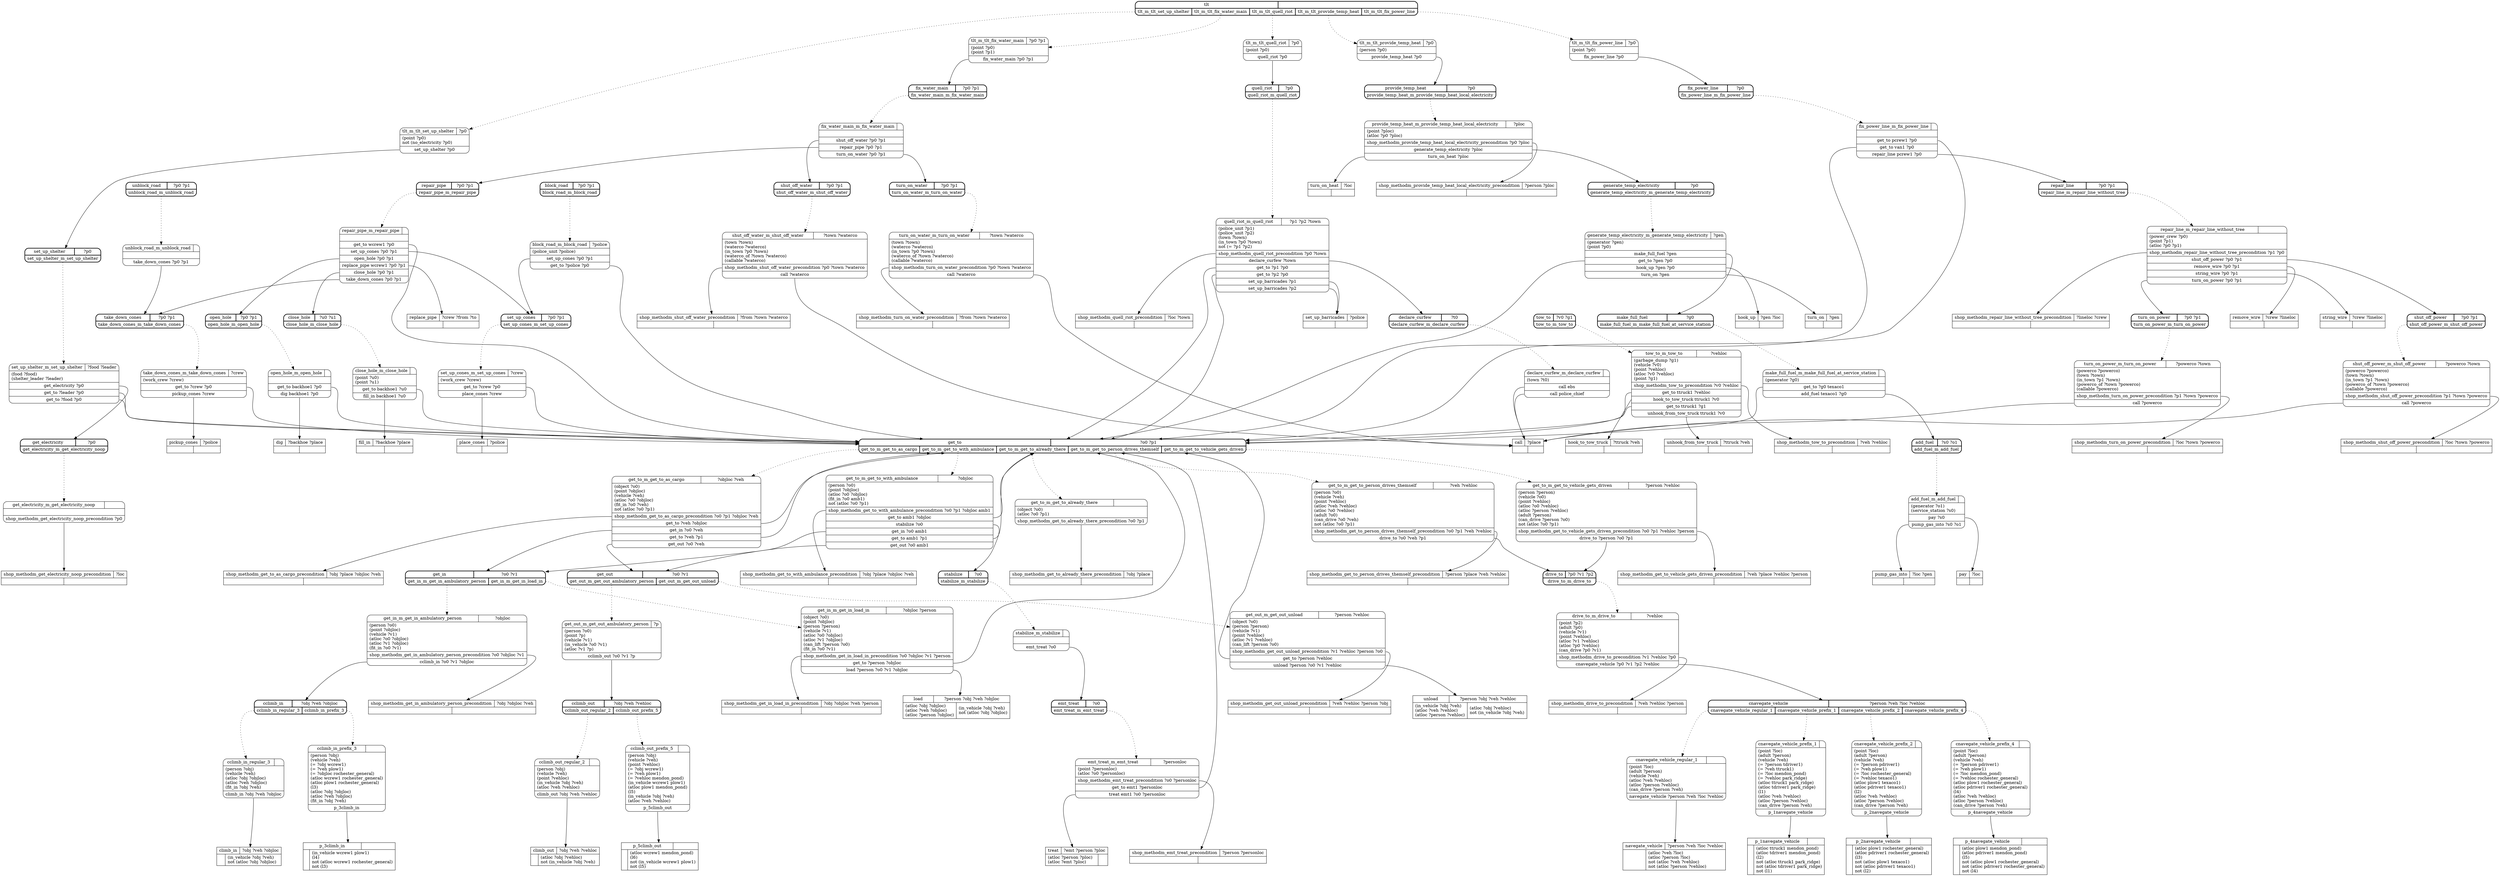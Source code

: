 // Generated by Hype
digraph "somedomain" {
  nodesep=1
  ranksep=1
  // Operators
  "navegate_vehicle" [
    shape=record
    label="{{navegate_vehicle|?person ?veh ?loc ?vehloc}|{|(atloc ?veh ?loc)\l(atloc ?person ?loc)\lnot (atloc ?veh ?vehloc)\lnot (atloc ?person ?vehloc)\l}}"
  ]
  "climb_in" [
    shape=record
    label="{{climb_in|?obj ?veh ?objloc}|{|(in_vehicle ?obj ?veh)\lnot (atloc ?obj ?objloc)\l}}"
  ]
  "climb_out" [
    shape=record
    label="{{climb_out|?obj ?veh ?vehloc}|{|(atloc ?obj ?vehloc)\lnot (in_vehicle ?obj ?veh)\l}}"
  ]
  "load" [
    shape=record
    label="{{load|?person ?obj ?veh ?objloc}|{(atloc ?obj ?objloc)\l(atloc ?veh ?objloc)\l(atloc ?person ?objloc)\l|(in_vehicle ?obj ?veh)\lnot (atloc ?obj ?objloc)\l}}"
  ]
  "unload" [
    shape=record
    label="{{unload|?person ?obj ?veh ?vehloc}|{(in_vehicle ?obj ?veh)\l(atloc ?veh ?vehloc)\l(atloc ?person ?vehloc)\l|(atloc ?obj ?vehloc)\lnot (in_vehicle ?obj ?veh)\l}}"
  ]
  "treat" [
    shape=record
    label="{{treat|?emt ?person ?ploc}|{(atloc ?person ?ploc)\l(atloc ?emt ?ploc)\l|}}"
  ]
  "call" [
    shape=record
    label="{{call|?place}|{|}}"
  ]
  "remove_wire" [
    shape=record
    label="{{remove_wire|?crew ?lineloc}|{|}}"
  ]
  "string_wire" [
    shape=record
    label="{{string_wire|?crew ?lineloc}|{|}}"
  ]
  "hook_up" [
    shape=record
    label="{{hook_up|?gen ?loc}|{|}}"
  ]
  "turn_on" [
    shape=record
    label="{{turn_on|?gen}|{|}}"
  ]
  "pay" [
    shape=record
    label="{{pay|?loc}|{|}}"
  ]
  "pump_gas_into" [
    shape=record
    label="{{pump_gas_into|?loc ?gen}|{|}}"
  ]
  "turn_on_heat" [
    shape=record
    label="{{turn_on_heat|?loc}|{|}}"
  ]
  "set_up_barricades" [
    shape=record
    label="{{set_up_barricades|?police}|{|}}"
  ]
  "place_cones" [
    shape=record
    label="{{place_cones|?police}|{|}}"
  ]
  "pickup_cones" [
    shape=record
    label="{{pickup_cones|?police}|{|}}"
  ]
  "hook_to_tow_truck" [
    shape=record
    label="{{hook_to_tow_truck|?ttruck ?veh}|{|}}"
  ]
  "unhook_from_tow_truck" [
    shape=record
    label="{{unhook_from_tow_truck|?ttruck ?veh}|{|}}"
  ]
  "dig" [
    shape=record
    label="{{dig|?backhoe ?place}|{|}}"
  ]
  "fill_in" [
    shape=record
    label="{{fill_in|?backhoe ?place}|{|}}"
  ]
  "replace_pipe" [
    shape=record
    label="{{replace_pipe|?crew ?from ?to}|{|}}"
  ]
  "p_1navegate_vehicle" [
    shape=record
    label="{{p_1navegate_vehicle|}|{|(atloc ttruck1 mendon_pond)\l(atloc tdriver1 mendon_pond)\l(l2)\lnot (atloc ttruck1 park_ridge)\lnot (atloc tdriver1 park_ridge)\lnot (l1)\l}}"
  ]
  "p_2navegate_vehicle" [
    shape=record
    label="{{p_2navegate_vehicle|}|{|(atloc plow1 rochester_general)\l(atloc pdriver1 rochester_general)\l(l3)\lnot (atloc plow1 texaco1)\lnot (atloc pdriver1 texaco1)\lnot (l2)\l}}"
  ]
  "p_3climb_in" [
    shape=record
    label="{{p_3climb_in|}|{|(in_vehicle wcrew1 plow1)\l(l4)\lnot (atloc wcrew1 rochester_general)\lnot (l3)\l}}"
  ]
  "p_4navegate_vehicle" [
    shape=record
    label="{{p_4navegate_vehicle|}|{|(atloc plow1 mendon_pond)\l(atloc pdriver1 mendon_pond)\l(l5)\lnot (atloc plow1 rochester_general)\lnot (atloc pdriver1 rochester_general)\lnot (l4)\l}}"
  ]
  "p_5climb_out" [
    shape=record
    label="{{p_5climb_out|}|{|(atloc wcrew1 mendon_pond)\l(l6)\lnot (in_vehicle wcrew1 plow1)\lnot (l5)\l}}"
  ]
  "shop_methodm_quell_riot_precondition" [
    shape=record
    label="{{shop_methodm_quell_riot_precondition|?loc ?town}|{|}}"
  ]
  "shop_methodm_provide_temp_heat_local_electricity_precondition" [
    shape=record
    label="{{shop_methodm_provide_temp_heat_local_electricity_precondition|?person ?ploc}|{|}}"
  ]
  "shop_methodm_get_electricity_noop_precondition" [
    shape=record
    label="{{shop_methodm_get_electricity_noop_precondition|?loc}|{|}}"
  ]
  "shop_methodm_tow_to_precondition" [
    shape=record
    label="{{shop_methodm_tow_to_precondition|?veh ?vehloc}|{|}}"
  ]
  "shop_methodm_repair_line_without_tree_precondition" [
    shape=record
    label="{{shop_methodm_repair_line_without_tree_precondition|?lineloc ?crew}|{|}}"
  ]
  "shop_methodm_shut_off_power_precondition" [
    shape=record
    label="{{shop_methodm_shut_off_power_precondition|?loc ?town ?powerco}|{|}}"
  ]
  "shop_methodm_turn_on_power_precondition" [
    shape=record
    label="{{shop_methodm_turn_on_power_precondition|?loc ?town ?powerco}|{|}}"
  ]
  "shop_methodm_shut_off_water_precondition" [
    shape=record
    label="{{shop_methodm_shut_off_water_precondition|?from ?town ?waterco}|{|}}"
  ]
  "shop_methodm_turn_on_water_precondition" [
    shape=record
    label="{{shop_methodm_turn_on_water_precondition|?from ?town ?waterco}|{|}}"
  ]
  "shop_methodm_emt_treat_precondition" [
    shape=record
    label="{{shop_methodm_emt_treat_precondition|?person ?personloc}|{|}}"
  ]
  "shop_methodm_get_to_already_there_precondition" [
    shape=record
    label="{{shop_methodm_get_to_already_there_precondition|?obj ?place}|{|}}"
  ]
  "shop_methodm_get_to_person_drives_themself_precondition" [
    shape=record
    label="{{shop_methodm_get_to_person_drives_themself_precondition|?person ?place ?veh ?vehloc}|{|}}"
  ]
  "shop_methodm_get_to_vehicle_gets_driven_precondition" [
    shape=record
    label="{{shop_methodm_get_to_vehicle_gets_driven_precondition|?veh ?place ?vehloc ?person}|{|}}"
  ]
  "shop_methodm_get_to_as_cargo_precondition" [
    shape=record
    label="{{shop_methodm_get_to_as_cargo_precondition|?obj ?place ?objloc ?veh}|{|}}"
  ]
  "shop_methodm_get_to_with_ambulance_precondition" [
    shape=record
    label="{{shop_methodm_get_to_with_ambulance_precondition|?obj ?place ?objloc ?veh}|{|}}"
  ]
  "shop_methodm_drive_to_precondition" [
    shape=record
    label="{{shop_methodm_drive_to_precondition|?veh ?vehloc ?person}|{|}}"
  ]
  "shop_methodm_get_in_ambulatory_person_precondition" [
    shape=record
    label="{{shop_methodm_get_in_ambulatory_person_precondition|?obj ?objloc ?veh}|{|}}"
  ]
  "shop_methodm_get_in_load_in_precondition" [
    shape=record
    label="{{shop_methodm_get_in_load_in_precondition|?obj ?objloc ?veh ?person}|{|}}"
  ]
  "shop_methodm_get_out_unload_precondition" [
    shape=record
    label="{{shop_methodm_get_out_unload_precondition|?veh ?vehloc ?person ?obj}|{|}}"
  ]
  // Methods
  "tlt" [
    shape=Mrecord
    style=bold
    label="{{tlt|}|{<n0>tlt_m_tlt_set_up_shelter|<n1>tlt_m_tlt_fix_water_main|<n2>tlt_m_tlt_quell_riot|<n3>tlt_m_tlt_provide_temp_heat|<n4>tlt_m_tlt_fix_power_line}}"
  ]
  "label_tlt_m_tlt_set_up_shelter" [
    shape=Mrecord
    label="{{tlt_m_tlt_set_up_shelter|?p0}|(point ?p0)\lnot (no_electricity ?p0)\l|<n0>set_up_shelter ?p0}"
  ]
  "tlt":n0 -> "label_tlt_m_tlt_set_up_shelter" [style=dotted]
  "label_tlt_m_tlt_set_up_shelter":n0 -> "set_up_shelter"
  "label_tlt_m_tlt_fix_water_main" [
    shape=Mrecord
    label="{{tlt_m_tlt_fix_water_main|?p0 ?p1}|(point ?p0)\l(point ?p1)\l|<n0>fix_water_main ?p0 ?p1}"
  ]
  "tlt":n1 -> "label_tlt_m_tlt_fix_water_main" [style=dotted]
  "label_tlt_m_tlt_fix_water_main":n0 -> "fix_water_main"
  "label_tlt_m_tlt_quell_riot" [
    shape=Mrecord
    label="{{tlt_m_tlt_quell_riot|?p0}|(point ?p0)\l|<n0>quell_riot ?p0}"
  ]
  "tlt":n2 -> "label_tlt_m_tlt_quell_riot" [style=dotted]
  "label_tlt_m_tlt_quell_riot":n0 -> "quell_riot"
  "label_tlt_m_tlt_provide_temp_heat" [
    shape=Mrecord
    label="{{tlt_m_tlt_provide_temp_heat|?p0}|(person ?p0)\l|<n0>provide_temp_heat ?p0}"
  ]
  "tlt":n3 -> "label_tlt_m_tlt_provide_temp_heat" [style=dotted]
  "label_tlt_m_tlt_provide_temp_heat":n0 -> "provide_temp_heat"
  "label_tlt_m_tlt_fix_power_line" [
    shape=Mrecord
    label="{{tlt_m_tlt_fix_power_line|?p0}|(point ?p0)\l|<n0>fix_power_line ?p0}"
  ]
  "tlt":n4 -> "label_tlt_m_tlt_fix_power_line" [style=dotted]
  "label_tlt_m_tlt_fix_power_line":n0 -> "fix_power_line"
  "set_up_shelter" [
    shape=Mrecord
    style=bold
    label="{{set_up_shelter|?p0}|{<n0>set_up_shelter_m_set_up_shelter}}"
  ]
  "label_set_up_shelter_m_set_up_shelter" [
    shape=Mrecord
    label="{{set_up_shelter_m_set_up_shelter|?food ?leader}|(food ?food)\l(shelter_leader ?leader)\l|<n0>get_electricity ?p0|<n1>get_to ?leader ?p0|<n2>get_to ?food ?p0}"
  ]
  "set_up_shelter":n0 -> "label_set_up_shelter_m_set_up_shelter" [style=dotted]
  "label_set_up_shelter_m_set_up_shelter":n0 -> "get_electricity"
  "label_set_up_shelter_m_set_up_shelter":n1 -> "get_to"
  "label_set_up_shelter_m_set_up_shelter":n2 -> "get_to"
  "fix_water_main" [
    shape=Mrecord
    style=bold
    label="{{fix_water_main|?p0 ?p1}|{<n0>fix_water_main_m_fix_water_main}}"
  ]
  "label_fix_water_main_m_fix_water_main" [
    shape=Mrecord
    label="{{fix_water_main_m_fix_water_main|}||<n0>shut_off_water ?p0 ?p1|<n1>repair_pipe ?p0 ?p1|<n2>turn_on_water ?p0 ?p1}"
  ]
  "fix_water_main":n0 -> "label_fix_water_main_m_fix_water_main" [style=dotted]
  "label_fix_water_main_m_fix_water_main":n0 -> "shut_off_water"
  "label_fix_water_main_m_fix_water_main":n1 -> "repair_pipe"
  "label_fix_water_main_m_fix_water_main":n2 -> "turn_on_water"
  "quell_riot" [
    shape=Mrecord
    style=bold
    label="{{quell_riot|?p0}|{<n0>quell_riot_m_quell_riot}}"
  ]
  "label_quell_riot_m_quell_riot" [
    shape=Mrecord
    label="{{quell_riot_m_quell_riot|?p1 ?p2 ?town}|(police_unit ?p1)\l(police_unit ?p2)\l(town ?town)\l(in_town ?p0 ?town)\lnot (= ?p1 ?p2)\l|<n0>shop_methodm_quell_riot_precondition ?p0 ?town|<n1>declare_curfew ?town|<n2>get_to ?p1 ?p0|<n3>get_to ?p2 ?p0|<n4>set_up_barricades ?p1|<n5>set_up_barricades ?p2}"
  ]
  "quell_riot":n0 -> "label_quell_riot_m_quell_riot" [style=dotted]
  "label_quell_riot_m_quell_riot":n0 -> "shop_methodm_quell_riot_precondition"
  "label_quell_riot_m_quell_riot":n1 -> "declare_curfew"
  "label_quell_riot_m_quell_riot":n2 -> "get_to"
  "label_quell_riot_m_quell_riot":n3 -> "get_to"
  "label_quell_riot_m_quell_riot":n4 -> "set_up_barricades"
  "label_quell_riot_m_quell_riot":n5 -> "set_up_barricades"
  "provide_temp_heat" [
    shape=Mrecord
    style=bold
    label="{{provide_temp_heat|?p0}|{<n0>provide_temp_heat_m_provide_temp_heat_local_electricity}}"
  ]
  "label_provide_temp_heat_m_provide_temp_heat_local_electricity" [
    shape=Mrecord
    label="{{provide_temp_heat_m_provide_temp_heat_local_electricity|?ploc}|(point ?ploc)\l(atloc ?p0 ?ploc)\l|<n0>shop_methodm_provide_temp_heat_local_electricity_precondition ?p0 ?ploc|<n1>generate_temp_electricity ?ploc|<n2>turn_on_heat ?ploc}"
  ]
  "provide_temp_heat":n0 -> "label_provide_temp_heat_m_provide_temp_heat_local_electricity" [style=dotted]
  "label_provide_temp_heat_m_provide_temp_heat_local_electricity":n0 -> "shop_methodm_provide_temp_heat_local_electricity_precondition"
  "label_provide_temp_heat_m_provide_temp_heat_local_electricity":n1 -> "generate_temp_electricity"
  "label_provide_temp_heat_m_provide_temp_heat_local_electricity":n2 -> "turn_on_heat"
  "fix_power_line" [
    shape=Mrecord
    style=bold
    label="{{fix_power_line|?p0}|{<n0>fix_power_line_m_fix_power_line}}"
  ]
  "label_fix_power_line_m_fix_power_line" [
    shape=Mrecord
    label="{{fix_power_line_m_fix_power_line|}||<n0>get_to pcrew1 ?p0|<n1>get_to van1 ?p0|<n2>repair_line pcrew1 ?p0}"
  ]
  "fix_power_line":n0 -> "label_fix_power_line_m_fix_power_line" [style=dotted]
  "label_fix_power_line_m_fix_power_line":n0 -> "get_to"
  "label_fix_power_line_m_fix_power_line":n1 -> "get_to"
  "label_fix_power_line_m_fix_power_line":n2 -> "repair_line"
  "turn_on_power" [
    shape=Mrecord
    style=bold
    label="{{turn_on_power|?p0 ?p1}|{<n0>turn_on_power_m_turn_on_power}}"
  ]
  "label_turn_on_power_m_turn_on_power" [
    shape=Mrecord
    label="{{turn_on_power_m_turn_on_power|?powerco ?town}|(powerco ?powerco)\l(town ?town)\l(in_town ?p1 ?town)\l(powerco_of ?town ?powerco)\l(callable ?powerco)\l|<n0>shop_methodm_turn_on_power_precondition ?p1 ?town ?powerco|<n1>call ?powerco}"
  ]
  "turn_on_power":n0 -> "label_turn_on_power_m_turn_on_power" [style=dotted]
  "label_turn_on_power_m_turn_on_power":n0 -> "shop_methodm_turn_on_power_precondition"
  "label_turn_on_power_m_turn_on_power":n1 -> "call"
  "close_hole" [
    shape=Mrecord
    style=bold
    label="{{close_hole|?u0 ?u1}|{<n0>close_hole_m_close_hole}}"
  ]
  "label_close_hole_m_close_hole" [
    shape=Mrecord
    label="{{close_hole_m_close_hole|}|(point ?u0)\l(point ?u1)\l|<n0>get_to backhoe1 ?u0|<n1>fill_in backhoe1 ?u0}"
  ]
  "close_hole":n0 -> "label_close_hole_m_close_hole" [style=dotted]
  "label_close_hole_m_close_hole":n0 -> "get_to"
  "label_close_hole_m_close_hole":n1 -> "fill_in"
  "set_up_cones" [
    shape=Mrecord
    style=bold
    label="{{set_up_cones|?p0 ?p1}|{<n0>set_up_cones_m_set_up_cones}}"
  ]
  "label_set_up_cones_m_set_up_cones" [
    shape=Mrecord
    label="{{set_up_cones_m_set_up_cones|?crew}|(work_crew ?crew)\l|<n0>get_to ?crew ?p0|<n1>place_cones ?crew}"
  ]
  "set_up_cones":n0 -> "label_set_up_cones_m_set_up_cones" [style=dotted]
  "label_set_up_cones_m_set_up_cones":n0 -> "get_to"
  "label_set_up_cones_m_set_up_cones":n1 -> "place_cones"
  "get_in" [
    shape=Mrecord
    style=bold
    label="{{get_in|?o0 ?v1}|{<n0>get_in_m_get_in_ambulatory_person|<n1>get_in_m_get_in_load_in}}"
  ]
  "label_get_in_m_get_in_ambulatory_person" [
    shape=Mrecord
    label="{{get_in_m_get_in_ambulatory_person|?objloc}|(person ?o0)\l(point ?objloc)\l(vehicle ?v1)\l(atloc ?o0 ?objloc)\l(atloc ?v1 ?objloc)\l(fit_in ?o0 ?v1)\l|<n0>shop_methodm_get_in_ambulatory_person_precondition ?o0 ?objloc ?v1|<n1>cclimb_in ?o0 ?v1 ?objloc}"
  ]
  "get_in":n0 -> "label_get_in_m_get_in_ambulatory_person" [style=dotted]
  "label_get_in_m_get_in_ambulatory_person":n0 -> "shop_methodm_get_in_ambulatory_person_precondition"
  "label_get_in_m_get_in_ambulatory_person":n1 -> "cclimb_in"
  "label_get_in_m_get_in_load_in" [
    shape=Mrecord
    label="{{get_in_m_get_in_load_in|?objloc ?person}|(object ?o0)\l(point ?objloc)\l(person ?person)\l(vehicle ?v1)\l(atloc ?o0 ?objloc)\l(atloc ?v1 ?objloc)\l(can_lift ?person ?o0)\l(fit_in ?o0 ?v1)\l|<n0>shop_methodm_get_in_load_in_precondition ?o0 ?objloc ?v1 ?person|<n1>get_to ?person ?objloc|<n2>load ?person ?o0 ?v1 ?objloc}"
  ]
  "get_in":n1 -> "label_get_in_m_get_in_load_in" [style=dotted]
  "label_get_in_m_get_in_load_in":n0 -> "shop_methodm_get_in_load_in_precondition"
  "label_get_in_m_get_in_load_in":n1 -> "get_to"
  "label_get_in_m_get_in_load_in":n2 -> "load"
  "get_to" [
    shape=Mrecord
    style=bold
    label="{{get_to|?o0 ?p1}|{<n0>get_to_m_get_to_as_cargo|<n1>get_to_m_get_to_with_ambulance|<n2>get_to_m_get_to_already_there|<n3>get_to_m_get_to_person_drives_themself|<n4>get_to_m_get_to_vehicle_gets_driven}}"
  ]
  "label_get_to_m_get_to_as_cargo" [
    shape=Mrecord
    label="{{get_to_m_get_to_as_cargo|?objloc ?veh}|(object ?o0)\l(point ?objloc)\l(vehicle ?veh)\l(atloc ?o0 ?objloc)\l(fit_in ?o0 ?veh)\lnot (atloc ?o0 ?p1)\l|<n0>shop_methodm_get_to_as_cargo_precondition ?o0 ?p1 ?objloc ?veh|<n1>get_to ?veh ?objloc|<n2>get_in ?o0 ?veh|<n3>get_to ?veh ?p1|<n4>get_out ?o0 ?veh}"
  ]
  "get_to":n0 -> "label_get_to_m_get_to_as_cargo" [style=dotted]
  "label_get_to_m_get_to_as_cargo":n0 -> "shop_methodm_get_to_as_cargo_precondition"
  "label_get_to_m_get_to_as_cargo":n1 -> "get_to"
  "label_get_to_m_get_to_as_cargo":n2 -> "get_in"
  "label_get_to_m_get_to_as_cargo":n3 -> "get_to"
  "label_get_to_m_get_to_as_cargo":n4 -> "get_out"
  "label_get_to_m_get_to_with_ambulance" [
    shape=Mrecord
    label="{{get_to_m_get_to_with_ambulance|?objloc}|(person ?o0)\l(point ?objloc)\l(atloc ?o0 ?objloc)\l(fit_in ?o0 amb1)\lnot (atloc ?o0 ?p1)\l|<n0>shop_methodm_get_to_with_ambulance_precondition ?o0 ?p1 ?objloc amb1|<n1>get_to amb1 ?objloc|<n2>stabilize ?o0|<n3>get_in ?o0 amb1|<n4>get_to amb1 ?p1|<n5>get_out ?o0 amb1}"
  ]
  "get_to":n1 -> "label_get_to_m_get_to_with_ambulance" [style=dotted]
  "label_get_to_m_get_to_with_ambulance":n0 -> "shop_methodm_get_to_with_ambulance_precondition"
  "label_get_to_m_get_to_with_ambulance":n1 -> "get_to"
  "label_get_to_m_get_to_with_ambulance":n2 -> "stabilize"
  "label_get_to_m_get_to_with_ambulance":n3 -> "get_in"
  "label_get_to_m_get_to_with_ambulance":n4 -> "get_to"
  "label_get_to_m_get_to_with_ambulance":n5 -> "get_out"
  "label_get_to_m_get_to_already_there" [
    shape=Mrecord
    label="{{get_to_m_get_to_already_there|}|(object ?o0)\l(atloc ?o0 ?p1)\l|<n0>shop_methodm_get_to_already_there_precondition ?o0 ?p1}"
  ]
  "get_to":n2 -> "label_get_to_m_get_to_already_there" [style=dotted]
  "label_get_to_m_get_to_already_there":n0 -> "shop_methodm_get_to_already_there_precondition"
  "label_get_to_m_get_to_person_drives_themself" [
    shape=Mrecord
    label="{{get_to_m_get_to_person_drives_themself|?veh ?vehloc}|(person ?o0)\l(vehicle ?veh)\l(point ?vehloc)\l(atloc ?veh ?vehloc)\l(atloc ?o0 ?vehloc)\l(adult ?o0)\l(can_drive ?o0 ?veh)\lnot (atloc ?o0 ?p1)\l|<n0>shop_methodm_get_to_person_drives_themself_precondition ?o0 ?p1 ?veh ?vehloc|<n1>drive_to ?o0 ?veh ?p1}"
  ]
  "get_to":n3 -> "label_get_to_m_get_to_person_drives_themself" [style=dotted]
  "label_get_to_m_get_to_person_drives_themself":n0 -> "shop_methodm_get_to_person_drives_themself_precondition"
  "label_get_to_m_get_to_person_drives_themself":n1 -> "drive_to"
  "label_get_to_m_get_to_vehicle_gets_driven" [
    shape=Mrecord
    label="{{get_to_m_get_to_vehicle_gets_driven|?person ?vehloc}|(person ?person)\l(vehicle ?o0)\l(point ?vehloc)\l(atloc ?o0 ?vehloc)\l(atloc ?person ?vehloc)\l(adult ?person)\l(can_drive ?person ?o0)\lnot (atloc ?o0 ?p1)\l|<n0>shop_methodm_get_to_vehicle_gets_driven_precondition ?o0 ?p1 ?vehloc ?person|<n1>drive_to ?person ?o0 ?p1}"
  ]
  "get_to":n4 -> "label_get_to_m_get_to_vehicle_gets_driven" [style=dotted]
  "label_get_to_m_get_to_vehicle_gets_driven":n0 -> "shop_methodm_get_to_vehicle_gets_driven_precondition"
  "label_get_to_m_get_to_vehicle_gets_driven":n1 -> "drive_to"
  "block_road" [
    shape=Mrecord
    style=bold
    label="{{block_road|?p0 ?p1}|{<n0>block_road_m_block_road}}"
  ]
  "label_block_road_m_block_road" [
    shape=Mrecord
    label="{{block_road_m_block_road|?police}|(police_unit ?police)\l|<n0>set_up_cones ?p0 ?p1|<n1>get_to ?police ?p0}"
  ]
  "block_road":n0 -> "label_block_road_m_block_road" [style=dotted]
  "label_block_road_m_block_road":n0 -> "set_up_cones"
  "label_block_road_m_block_road":n1 -> "get_to"
  "take_down_cones" [
    shape=Mrecord
    style=bold
    label="{{take_down_cones|?p0 ?p1}|{<n0>take_down_cones_m_take_down_cones}}"
  ]
  "label_take_down_cones_m_take_down_cones" [
    shape=Mrecord
    label="{{take_down_cones_m_take_down_cones|?crew}|(work_crew ?crew)\l|<n0>get_to ?crew ?p0|<n1>pickup_cones ?crew}"
  ]
  "take_down_cones":n0 -> "label_take_down_cones_m_take_down_cones" [style=dotted]
  "label_take_down_cones_m_take_down_cones":n0 -> "get_to"
  "label_take_down_cones_m_take_down_cones":n1 -> "pickup_cones"
  "shut_off_power" [
    shape=Mrecord
    style=bold
    label="{{shut_off_power|?p0 ?p1}|{<n0>shut_off_power_m_shut_off_power}}"
  ]
  "label_shut_off_power_m_shut_off_power" [
    shape=Mrecord
    label="{{shut_off_power_m_shut_off_power|?powerco ?town}|(powerco ?powerco)\l(town ?town)\l(in_town ?p1 ?town)\l(powerco_of ?town ?powerco)\l(callable ?powerco)\l|<n0>shop_methodm_shut_off_power_precondition ?p1 ?town ?powerco|<n1>call ?powerco}"
  ]
  "shut_off_power":n0 -> "label_shut_off_power_m_shut_off_power" [style=dotted]
  "label_shut_off_power_m_shut_off_power":n0 -> "shop_methodm_shut_off_power_precondition"
  "label_shut_off_power_m_shut_off_power":n1 -> "call"
  "open_hole" [
    shape=Mrecord
    style=bold
    label="{{open_hole|?p0 ?p1}|{<n0>open_hole_m_open_hole}}"
  ]
  "label_open_hole_m_open_hole" [
    shape=Mrecord
    label="{{open_hole_m_open_hole|}||<n0>get_to backhoe1 ?p0|<n1>dig backhoe1 ?p0}"
  ]
  "open_hole":n0 -> "label_open_hole_m_open_hole" [style=dotted]
  "label_open_hole_m_open_hole":n0 -> "get_to"
  "label_open_hole_m_open_hole":n1 -> "dig"
  "declare_curfew" [
    shape=Mrecord
    style=bold
    label="{{declare_curfew|?t0}|{<n0>declare_curfew_m_declare_curfew}}"
  ]
  "label_declare_curfew_m_declare_curfew" [
    shape=Mrecord
    label="{{declare_curfew_m_declare_curfew|}|(town ?t0)\l|<n0>call ebs|<n1>call police_chief}"
  ]
  "declare_curfew":n0 -> "label_declare_curfew_m_declare_curfew" [style=dotted]
  "label_declare_curfew_m_declare_curfew":n0 -> "call"
  "label_declare_curfew_m_declare_curfew":n1 -> "call"
  "turn_on_water" [
    shape=Mrecord
    style=bold
    label="{{turn_on_water|?p0 ?p1}|{<n0>turn_on_water_m_turn_on_water}}"
  ]
  "label_turn_on_water_m_turn_on_water" [
    shape=Mrecord
    label="{{turn_on_water_m_turn_on_water|?town ?waterco}|(town ?town)\l(waterco ?waterco)\l(in_town ?p0 ?town)\l(waterco_of ?town ?waterco)\l(callable ?waterco)\l|<n0>shop_methodm_turn_on_water_precondition ?p0 ?town ?waterco|<n1>call ?waterco}"
  ]
  "turn_on_water":n0 -> "label_turn_on_water_m_turn_on_water" [style=dotted]
  "label_turn_on_water_m_turn_on_water":n0 -> "shop_methodm_turn_on_water_precondition"
  "label_turn_on_water_m_turn_on_water":n1 -> "call"
  "shut_off_water" [
    shape=Mrecord
    style=bold
    label="{{shut_off_water|?p0 ?p1}|{<n0>shut_off_water_m_shut_off_water}}"
  ]
  "label_shut_off_water_m_shut_off_water" [
    shape=Mrecord
    label="{{shut_off_water_m_shut_off_water|?town ?waterco}|(town ?town)\l(waterco ?waterco)\l(in_town ?p0 ?town)\l(waterco_of ?town ?waterco)\l(callable ?waterco)\l|<n0>shop_methodm_shut_off_water_precondition ?p0 ?town ?waterco|<n1>call ?waterco}"
  ]
  "shut_off_water":n0 -> "label_shut_off_water_m_shut_off_water" [style=dotted]
  "label_shut_off_water_m_shut_off_water":n0 -> "shop_methodm_shut_off_water_precondition"
  "label_shut_off_water_m_shut_off_water":n1 -> "call"
  "drive_to" [
    shape=Mrecord
    style=bold
    label="{{drive_to|?p0 ?v1 ?p2}|{<n0>drive_to_m_drive_to}}"
  ]
  "label_drive_to_m_drive_to" [
    shape=Mrecord
    label="{{drive_to_m_drive_to|?vehloc}|(point ?p2)\l(adult ?p0)\l(vehicle ?v1)\l(point ?vehloc)\l(atloc ?v1 ?vehloc)\l(atloc ?p0 ?vehloc)\l(can_drive ?p0 ?v1)\l|<n0>shop_methodm_drive_to_precondition ?v1 ?vehloc ?p0|<n1>cnavegate_vehicle ?p0 ?v1 ?p2 ?vehloc}"
  ]
  "drive_to":n0 -> "label_drive_to_m_drive_to" [style=dotted]
  "label_drive_to_m_drive_to":n0 -> "shop_methodm_drive_to_precondition"
  "label_drive_to_m_drive_to":n1 -> "cnavegate_vehicle"
  "stabilize" [
    shape=Mrecord
    style=bold
    label="{{stabilize|?o0}|{<n0>stabilize_m_stabilize}}"
  ]
  "label_stabilize_m_stabilize" [
    shape=Mrecord
    label="{{stabilize_m_stabilize|}||<n0>emt_treat ?o0}"
  ]
  "stabilize":n0 -> "label_stabilize_m_stabilize" [style=dotted]
  "label_stabilize_m_stabilize":n0 -> "emt_treat"
  "unblock_road" [
    shape=Mrecord
    style=bold
    label="{{unblock_road|?p0 ?p1}|{<n0>unblock_road_m_unblock_road}}"
  ]
  "label_unblock_road_m_unblock_road" [
    shape=Mrecord
    label="{{unblock_road_m_unblock_road|}||<n0>take_down_cones ?p0 ?p1}"
  ]
  "unblock_road":n0 -> "label_unblock_road_m_unblock_road" [style=dotted]
  "label_unblock_road_m_unblock_road":n0 -> "take_down_cones"
  "tow_to" [
    shape=Mrecord
    style=bold
    label="{{tow_to|?v0 ?g1}|{<n0>tow_to_m_tow_to}}"
  ]
  "label_tow_to_m_tow_to" [
    shape=Mrecord
    label="{{tow_to_m_tow_to|?vehloc}|(garbage_dump ?g1)\l(vehicle ?v0)\l(point ?vehloc)\l(atloc ?v0 ?vehloc)\l(point ?g1)\l|<n0>shop_methodm_tow_to_precondition ?v0 ?vehloc|<n1>get_to ttruck1 ?vehloc|<n2>hook_to_tow_truck ttruck1 ?v0|<n3>get_to ttruck1 ?g1|<n4>unhook_from_tow_truck ttruck1 ?v0}"
  ]
  "tow_to":n0 -> "label_tow_to_m_tow_to" [style=dotted]
  "label_tow_to_m_tow_to":n0 -> "shop_methodm_tow_to_precondition"
  "label_tow_to_m_tow_to":n1 -> "get_to"
  "label_tow_to_m_tow_to":n2 -> "hook_to_tow_truck"
  "label_tow_to_m_tow_to":n3 -> "get_to"
  "label_tow_to_m_tow_to":n4 -> "unhook_from_tow_truck"
  "repair_line" [
    shape=Mrecord
    style=bold
    label="{{repair_line|?p0 ?p1}|{<n0>repair_line_m_repair_line_without_tree}}"
  ]
  "label_repair_line_m_repair_line_without_tree" [
    shape=Mrecord
    label="{{repair_line_m_repair_line_without_tree|}|(power_crew ?p0)\l(point ?p1)\l(atloc ?p0 ?p1)\l|<n0>shop_methodm_repair_line_without_tree_precondition ?p1 ?p0|<n1>shut_off_power ?p0 ?p1|<n2>remove_wire ?p0 ?p1|<n3>string_wire ?p0 ?p1|<n4>turn_on_power ?p0 ?p1}"
  ]
  "repair_line":n0 -> "label_repair_line_m_repair_line_without_tree" [style=dotted]
  "label_repair_line_m_repair_line_without_tree":n0 -> "shop_methodm_repair_line_without_tree_precondition"
  "label_repair_line_m_repair_line_without_tree":n1 -> "shut_off_power"
  "label_repair_line_m_repair_line_without_tree":n2 -> "remove_wire"
  "label_repair_line_m_repair_line_without_tree":n3 -> "string_wire"
  "label_repair_line_m_repair_line_without_tree":n4 -> "turn_on_power"
  "add_fuel" [
    shape=Mrecord
    style=bold
    label="{{add_fuel|?s0 ?o1}|{<n0>add_fuel_m_add_fuel}}"
  ]
  "label_add_fuel_m_add_fuel" [
    shape=Mrecord
    label="{{add_fuel_m_add_fuel|}|(generator ?o1)\l(service_station ?s0)\l|<n0>pay ?s0|<n1>pump_gas_into ?s0 ?o1}"
  ]
  "add_fuel":n0 -> "label_add_fuel_m_add_fuel" [style=dotted]
  "label_add_fuel_m_add_fuel":n0 -> "pay"
  "label_add_fuel_m_add_fuel":n1 -> "pump_gas_into"
  "get_out" [
    shape=Mrecord
    style=bold
    label="{{get_out|?o0 ?v1}|{<n0>get_out_m_get_out_ambulatory_person|<n1>get_out_m_get_out_unload}}"
  ]
  "label_get_out_m_get_out_ambulatory_person" [
    shape=Mrecord
    label="{{get_out_m_get_out_ambulatory_person|?p}|(person ?o0)\l(point ?p)\l(vehicle ?v1)\l(in_vehicle ?o0 ?v1)\l(atloc ?v1 ?p)\l|<n0>cclimb_out ?o0 ?v1 ?p}"
  ]
  "get_out":n0 -> "label_get_out_m_get_out_ambulatory_person" [style=dotted]
  "label_get_out_m_get_out_ambulatory_person":n0 -> "cclimb_out"
  "label_get_out_m_get_out_unload" [
    shape=Mrecord
    label="{{get_out_m_get_out_unload|?person ?vehloc}|(object ?o0)\l(person ?person)\l(vehicle ?v1)\l(point ?vehloc)\l(atloc ?v1 ?vehloc)\l(can_lift ?person ?o0)\l|<n0>shop_methodm_get_out_unload_precondition ?v1 ?vehloc ?person ?o0|<n1>get_to ?person ?vehloc|<n2>unload ?person ?o0 ?v1 ?vehloc}"
  ]
  "get_out":n1 -> "label_get_out_m_get_out_unload" [style=dotted]
  "label_get_out_m_get_out_unload":n0 -> "shop_methodm_get_out_unload_precondition"
  "label_get_out_m_get_out_unload":n1 -> "get_to"
  "label_get_out_m_get_out_unload":n2 -> "unload"
  "repair_pipe" [
    shape=Mrecord
    style=bold
    label="{{repair_pipe|?p0 ?p1}|{<n0>repair_pipe_m_repair_pipe}}"
  ]
  "label_repair_pipe_m_repair_pipe" [
    shape=Mrecord
    label="{{repair_pipe_m_repair_pipe|}||<n0>get_to wcrew1 ?p0|<n1>set_up_cones ?p0 ?p1|<n2>open_hole ?p0 ?p1|<n3>replace_pipe wcrew1 ?p0 ?p1|<n4>close_hole ?p0 ?p1|<n5>take_down_cones ?p0 ?p1}"
  ]
  "repair_pipe":n0 -> "label_repair_pipe_m_repair_pipe" [style=dotted]
  "label_repair_pipe_m_repair_pipe":n0 -> "get_to"
  "label_repair_pipe_m_repair_pipe":n1 -> "set_up_cones"
  "label_repair_pipe_m_repair_pipe":n2 -> "open_hole"
  "label_repair_pipe_m_repair_pipe":n3 -> "replace_pipe"
  "label_repair_pipe_m_repair_pipe":n4 -> "close_hole"
  "label_repair_pipe_m_repair_pipe":n5 -> "take_down_cones"
  "get_electricity" [
    shape=Mrecord
    style=bold
    label="{{get_electricity|?p0}|{<n0>get_electricity_m_get_electricity_noop}}"
  ]
  "label_get_electricity_m_get_electricity_noop" [
    shape=Mrecord
    label="{{get_electricity_m_get_electricity_noop|}||<n0>shop_methodm_get_electricity_noop_precondition ?p0}"
  ]
  "get_electricity":n0 -> "label_get_electricity_m_get_electricity_noop" [style=dotted]
  "label_get_electricity_m_get_electricity_noop":n0 -> "shop_methodm_get_electricity_noop_precondition"
  "generate_temp_electricity" [
    shape=Mrecord
    style=bold
    label="{{generate_temp_electricity|?p0}|{<n0>generate_temp_electricity_m_generate_temp_electricity}}"
  ]
  "label_generate_temp_electricity_m_generate_temp_electricity" [
    shape=Mrecord
    label="{{generate_temp_electricity_m_generate_temp_electricity|?gen}|(generator ?gen)\l(point ?p0)\l|<n0>make_full_fuel ?gen|<n1>get_to ?gen ?p0|<n2>hook_up ?gen ?p0|<n3>turn_on ?gen}"
  ]
  "generate_temp_electricity":n0 -> "label_generate_temp_electricity_m_generate_temp_electricity" [style=dotted]
  "label_generate_temp_electricity_m_generate_temp_electricity":n0 -> "make_full_fuel"
  "label_generate_temp_electricity_m_generate_temp_electricity":n1 -> "get_to"
  "label_generate_temp_electricity_m_generate_temp_electricity":n2 -> "hook_up"
  "label_generate_temp_electricity_m_generate_temp_electricity":n3 -> "turn_on"
  "emt_treat" [
    shape=Mrecord
    style=bold
    label="{{emt_treat|?o0}|{<n0>emt_treat_m_emt_treat}}"
  ]
  "label_emt_treat_m_emt_treat" [
    shape=Mrecord
    label="{{emt_treat_m_emt_treat|?personloc}|(point ?personloc)\l(atloc ?o0 ?personloc)\l|<n0>shop_methodm_emt_treat_precondition ?o0 ?personloc|<n1>get_to emt1 ?personloc|<n2>treat emt1 ?o0 ?personloc}"
  ]
  "emt_treat":n0 -> "label_emt_treat_m_emt_treat" [style=dotted]
  "label_emt_treat_m_emt_treat":n0 -> "shop_methodm_emt_treat_precondition"
  "label_emt_treat_m_emt_treat":n1 -> "get_to"
  "label_emt_treat_m_emt_treat":n2 -> "treat"
  "make_full_fuel" [
    shape=Mrecord
    style=bold
    label="{{make_full_fuel|?g0}|{<n0>make_full_fuel_m_make_full_fuel_at_service_station}}"
  ]
  "label_make_full_fuel_m_make_full_fuel_at_service_station" [
    shape=Mrecord
    label="{{make_full_fuel_m_make_full_fuel_at_service_station|}|(generator ?g0)\l|<n0>get_to ?g0 texaco1|<n1>add_fuel texaco1 ?g0}"
  ]
  "make_full_fuel":n0 -> "label_make_full_fuel_m_make_full_fuel_at_service_station" [style=dotted]
  "label_make_full_fuel_m_make_full_fuel_at_service_station":n0 -> "get_to"
  "label_make_full_fuel_m_make_full_fuel_at_service_station":n1 -> "add_fuel"
  "cnavegate_vehicle" [
    shape=Mrecord
    style=bold
    label="{{cnavegate_vehicle|?person ?veh ?loc ?vehloc}|{<n0>cnavegate_vehicle_regular_1|<n1>cnavegate_vehicle_prefix_1|<n2>cnavegate_vehicle_prefix_2|<n3>cnavegate_vehicle_prefix_4}}"
  ]
  "label_cnavegate_vehicle_regular_1" [
    shape=Mrecord
    label="{{cnavegate_vehicle_regular_1|}|(point ?loc)\l(adult ?person)\l(vehicle ?veh)\l(atloc ?veh ?vehloc)\l(atloc ?person ?vehloc)\l(can_drive ?person ?veh)\l|<n0>navegate_vehicle ?person ?veh ?loc ?vehloc}"
  ]
  "cnavegate_vehicle":n0 -> "label_cnavegate_vehicle_regular_1" [style=dotted]
  "label_cnavegate_vehicle_regular_1":n0 -> "navegate_vehicle"
  "label_cnavegate_vehicle_prefix_1" [
    shape=Mrecord
    label="{{cnavegate_vehicle_prefix_1|}|(point ?loc)\l(adult ?person)\l(vehicle ?veh)\l(= ?person tdriver1)\l(= ?veh ttruck1)\l(= ?loc mendon_pond)\l(= ?vehloc park_ridge)\l(atloc ttruck1 park_ridge)\l(atloc tdriver1 park_ridge)\l(l1)\l(atloc ?veh ?vehloc)\l(atloc ?person ?vehloc)\l(can_drive ?person ?veh)\l|<n0>p_1navegate_vehicle}"
  ]
  "cnavegate_vehicle":n1 -> "label_cnavegate_vehicle_prefix_1" [style=dotted]
  "label_cnavegate_vehicle_prefix_1":n0 -> "p_1navegate_vehicle"
  "label_cnavegate_vehicle_prefix_2" [
    shape=Mrecord
    label="{{cnavegate_vehicle_prefix_2|}|(point ?loc)\l(adult ?person)\l(vehicle ?veh)\l(= ?person pdriver1)\l(= ?veh plow1)\l(= ?loc rochester_general)\l(= ?vehloc texaco1)\l(atloc plow1 texaco1)\l(atloc pdriver1 texaco1)\l(l2)\l(atloc ?veh ?vehloc)\l(atloc ?person ?vehloc)\l(can_drive ?person ?veh)\l|<n0>p_2navegate_vehicle}"
  ]
  "cnavegate_vehicle":n2 -> "label_cnavegate_vehicle_prefix_2" [style=dotted]
  "label_cnavegate_vehicle_prefix_2":n0 -> "p_2navegate_vehicle"
  "label_cnavegate_vehicle_prefix_4" [
    shape=Mrecord
    label="{{cnavegate_vehicle_prefix_4|}|(point ?loc)\l(adult ?person)\l(vehicle ?veh)\l(= ?person pdriver1)\l(= ?veh plow1)\l(= ?loc mendon_pond)\l(= ?vehloc rochester_general)\l(atloc plow1 rochester_general)\l(atloc pdriver1 rochester_general)\l(l4)\l(atloc ?veh ?vehloc)\l(atloc ?person ?vehloc)\l(can_drive ?person ?veh)\l|<n0>p_4navegate_vehicle}"
  ]
  "cnavegate_vehicle":n3 -> "label_cnavegate_vehicle_prefix_4" [style=dotted]
  "label_cnavegate_vehicle_prefix_4":n0 -> "p_4navegate_vehicle"
  "cclimb_in" [
    shape=Mrecord
    style=bold
    label="{{cclimb_in|?obj ?veh ?objloc}|{<n0>cclimb_in_regular_3|<n1>cclimb_in_prefix_3}}"
  ]
  "label_cclimb_in_regular_3" [
    shape=Mrecord
    label="{{cclimb_in_regular_3|}|(person ?obj)\l(vehicle ?veh)\l(atloc ?obj ?objloc)\l(atloc ?veh ?objloc)\l(fit_in ?obj ?veh)\l|<n0>climb_in ?obj ?veh ?objloc}"
  ]
  "cclimb_in":n0 -> "label_cclimb_in_regular_3" [style=dotted]
  "label_cclimb_in_regular_3":n0 -> "climb_in"
  "label_cclimb_in_prefix_3" [
    shape=Mrecord
    label="{{cclimb_in_prefix_3|}|(person ?obj)\l(vehicle ?veh)\l(= ?obj wcrew1)\l(= ?veh plow1)\l(= ?objloc rochester_general)\l(atloc wcrew1 rochester_general)\l(atloc plow1 rochester_general)\l(l3)\l(atloc ?obj ?objloc)\l(atloc ?veh ?objloc)\l(fit_in ?obj ?veh)\l|<n0>p_3climb_in}"
  ]
  "cclimb_in":n1 -> "label_cclimb_in_prefix_3" [style=dotted]
  "label_cclimb_in_prefix_3":n0 -> "p_3climb_in"
  "cclimb_out" [
    shape=Mrecord
    style=bold
    label="{{cclimb_out|?obj ?veh ?vehloc}|{<n0>cclimb_out_regular_2|<n1>cclimb_out_prefix_5}}"
  ]
  "label_cclimb_out_regular_2" [
    shape=Mrecord
    label="{{cclimb_out_regular_2|}|(person ?obj)\l(vehicle ?veh)\l(point ?vehloc)\l(in_vehicle ?obj ?veh)\l(atloc ?veh ?vehloc)\l|<n0>climb_out ?obj ?veh ?vehloc}"
  ]
  "cclimb_out":n0 -> "label_cclimb_out_regular_2" [style=dotted]
  "label_cclimb_out_regular_2":n0 -> "climb_out"
  "label_cclimb_out_prefix_5" [
    shape=Mrecord
    label="{{cclimb_out_prefix_5|}|(person ?obj)\l(vehicle ?veh)\l(point ?vehloc)\l(= ?obj wcrew1)\l(= ?veh plow1)\l(= ?vehloc mendon_pond)\l(in_vehicle wcrew1 plow1)\l(atloc plow1 mendon_pond)\l(l5)\l(in_vehicle ?obj ?veh)\l(atloc ?veh ?vehloc)\l|<n0>p_5climb_out}"
  ]
  "cclimb_out":n1 -> "label_cclimb_out_prefix_5" [style=dotted]
  "label_cclimb_out_prefix_5":n0 -> "p_5climb_out"
}